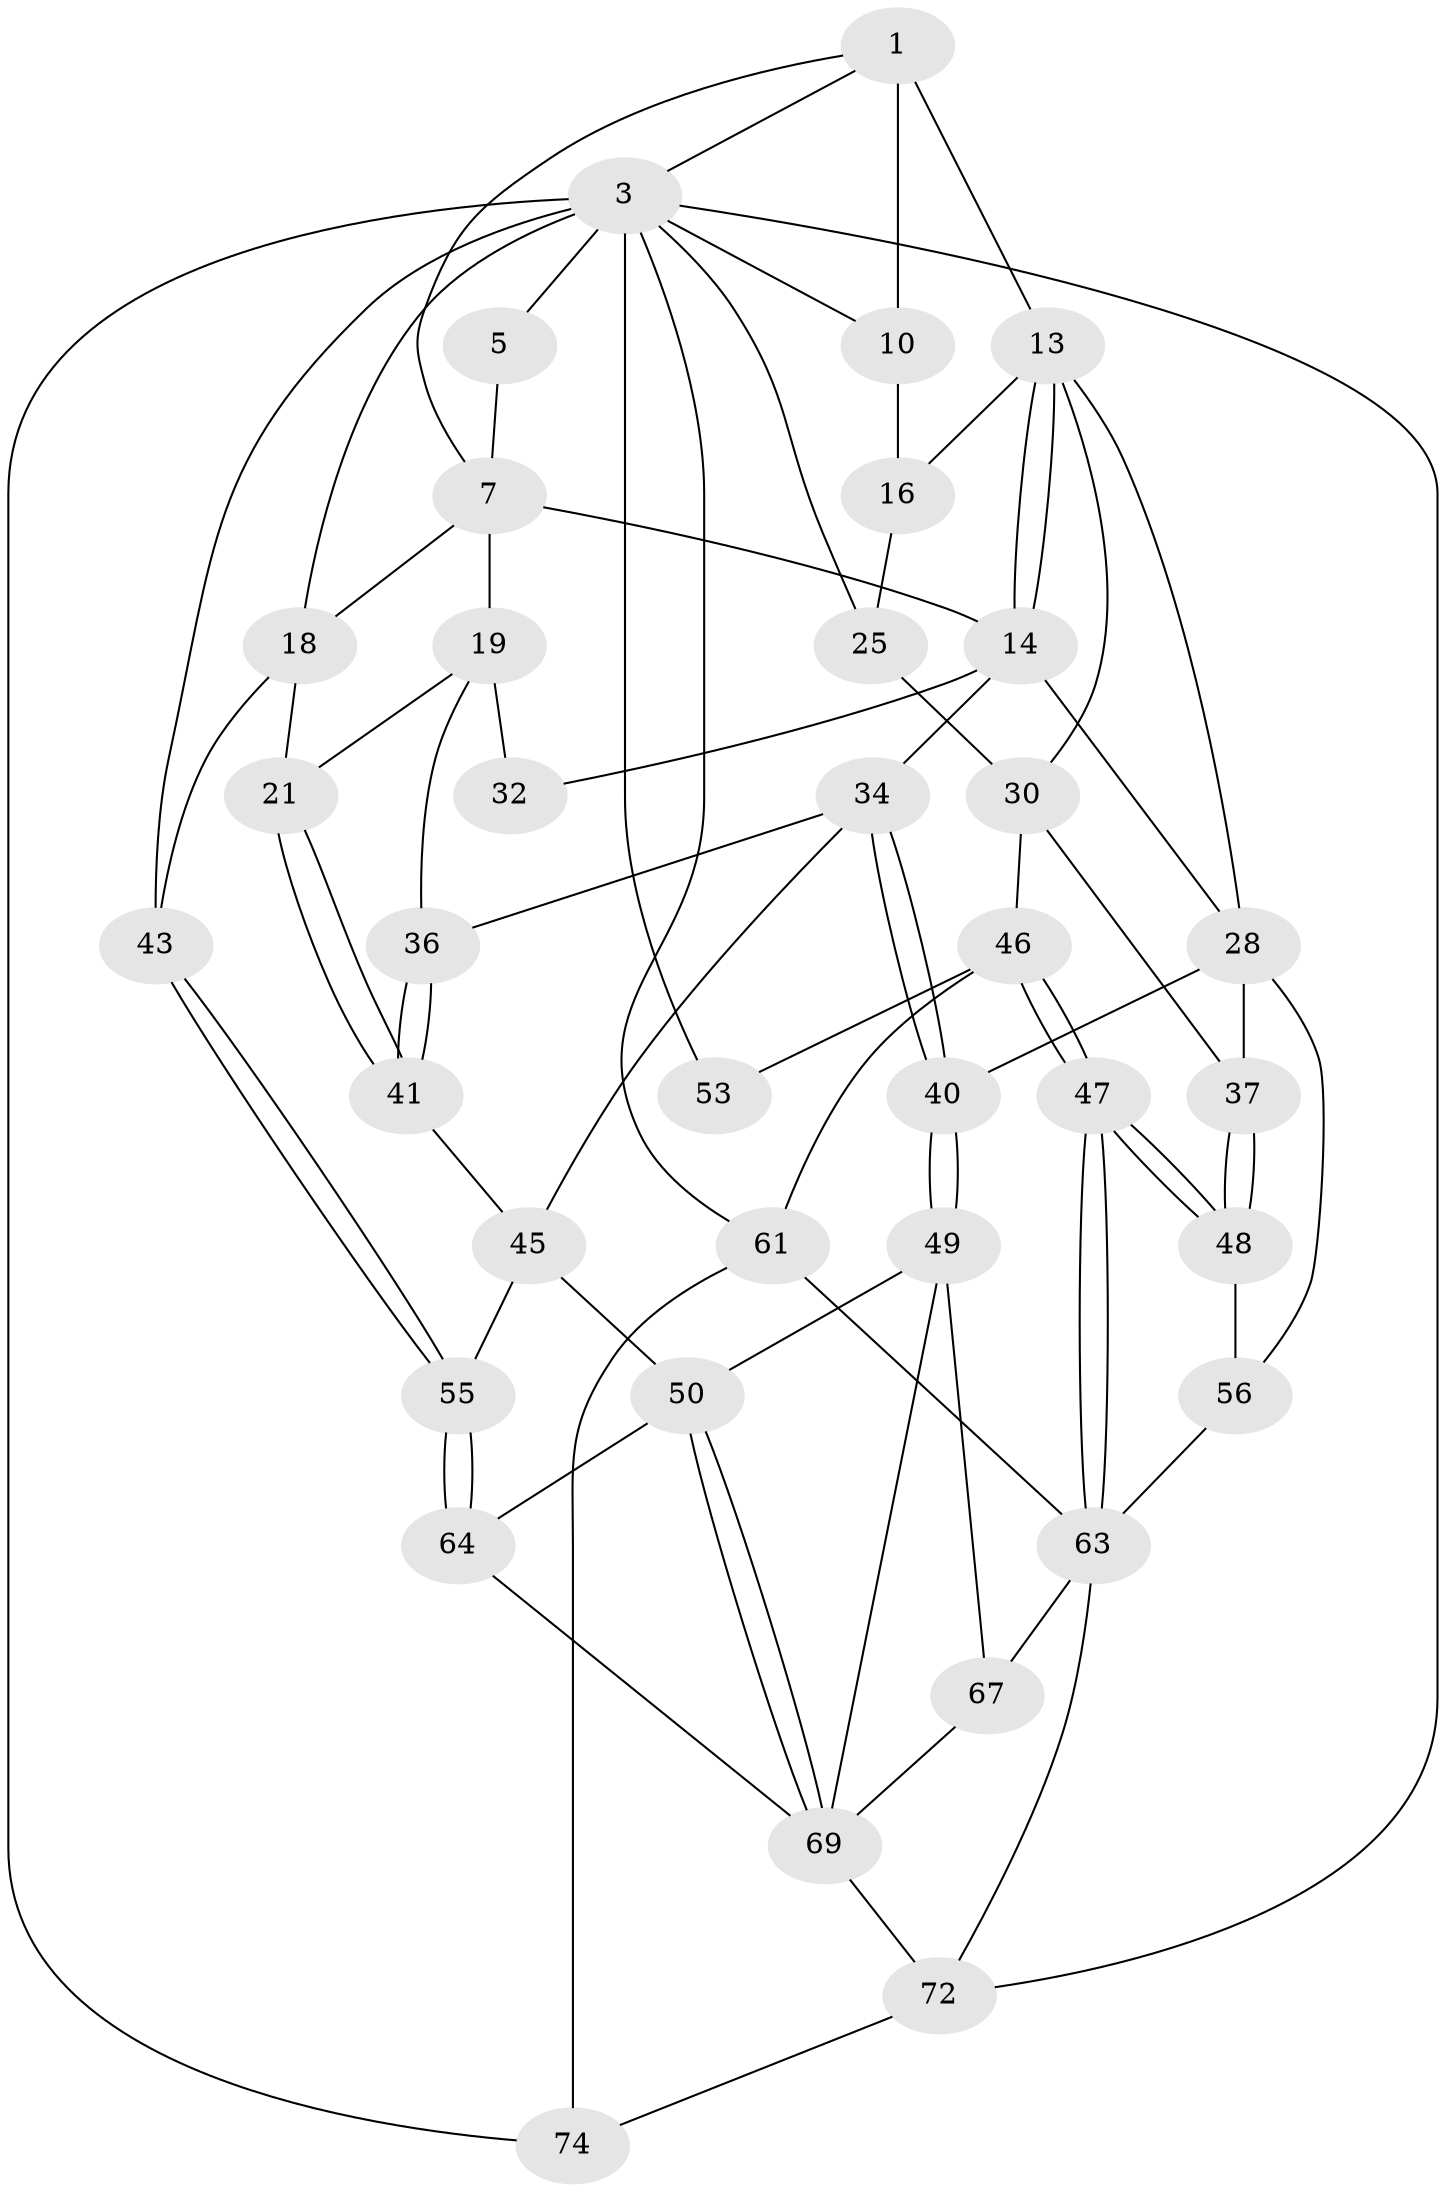 // original degree distribution, {3: 0.02702702702702703, 4: 0.24324324324324326, 6: 0.21621621621621623, 5: 0.5135135135135135}
// Generated by graph-tools (version 1.1) at 2025/17/03/09/25 04:17:12]
// undirected, 37 vertices, 81 edges
graph export_dot {
graph [start="1"]
  node [color=gray90,style=filled];
  1 [pos="+0.324993627830048+0.042271514738946546",super="+2+6"];
  3 [pos="+0+0",super="+4+23+44"];
  5 [pos="+0.1952174678153637+0.11121924769892753"];
  7 [pos="+0.29055026820601404+0.3398670358580766",super="+8"];
  10 [pos="+1+0",super="+11"];
  13 [pos="+0.5318949260921894+0.2807185957653371",super="+17"];
  14 [pos="+0.31016370543775085+0.3994743151530356",super="+15+29"];
  16 [pos="+0.8688052134877748+0.1669502085626433"];
  18 [pos="+0+0.21108119490591726",super="+22"];
  19 [pos="+0.10358446141846225+0.3692267529100256",super="+20"];
  21 [pos="+0+0.5392187724244667"];
  25 [pos="+0.9857687467865863+0.4776087029300177",super="+26"];
  28 [pos="+0.32934056188375+0.42143847820882196",super="+38"];
  30 [pos="+0.7155109246779084+0.4790229765426062",super="+31+42"];
  32 [pos="+0.20738528096796596+0.4189816794706419"];
  34 [pos="+0.28474333991586864+0.5766475862753213",super="+35"];
  36 [pos="+0.1410195524322673+0.5122422580030549"];
  37 [pos="+0.6073367634662984+0.5174975478641307"];
  40 [pos="+0.3120097610740118+0.6353026511101699"];
  41 [pos="+0.10216626804312398+0.6036873683952743"];
  43 [pos="+0+0.831007226055439"];
  45 [pos="+0.12330632436050666+0.6271017556124853",super="+52"];
  46 [pos="+0.7811733327184426+0.5832064099522298",super="+54"];
  47 [pos="+0.7077952630414295+0.7789310275056447"];
  48 [pos="+0.572553222074998+0.5680246883237458"];
  49 [pos="+0.2891516590224643+0.6943254781465711",super="+68"];
  50 [pos="+0.21828229934515425+0.7109350079007638",super="+51"];
  53 [pos="+1+0.6083434270206939",super="+59"];
  55 [pos="+0.02071697091101204+0.7624084424882336"];
  56 [pos="+0.5143237481182589+0.6287374371838508"];
  61 [pos="+0.7990438902484928+0.8609696533316475",super="+62"];
  63 [pos="+0.6969473841149616+0.8691139547918567",super="+65"];
  64 [pos="+0.1075456953120051+0.783805755055032"];
  67 [pos="+0.35570137938465546+0.8245776871650005"];
  69 [pos="+0.16169131886125734+0.8036543834943907",super="+70"];
  72 [pos="+0.021677361463772134+1",super="+73"];
  74 [pos="+0.6709043057020715+1"];
  1 -- 10 [weight=2];
  1 -- 3;
  1 -- 13;
  1 -- 7;
  3 -- 18;
  3 -- 5;
  3 -- 10;
  3 -- 74;
  3 -- 53 [weight=2];
  3 -- 25;
  3 -- 61;
  3 -- 72;
  3 -- 43;
  5 -- 7;
  7 -- 14;
  7 -- 18;
  7 -- 19;
  10 -- 16;
  13 -- 14;
  13 -- 14;
  13 -- 16;
  13 -- 28;
  13 -- 30;
  14 -- 32;
  14 -- 34;
  14 -- 28;
  16 -- 25;
  18 -- 43;
  18 -- 21;
  19 -- 32 [weight=2];
  19 -- 36;
  19 -- 21;
  21 -- 41;
  21 -- 41;
  25 -- 30 [weight=2];
  28 -- 40;
  28 -- 56;
  28 -- 37;
  30 -- 37;
  30 -- 46;
  34 -- 40;
  34 -- 40;
  34 -- 36;
  34 -- 45;
  36 -- 41;
  36 -- 41;
  37 -- 48;
  37 -- 48;
  40 -- 49;
  40 -- 49;
  41 -- 45;
  43 -- 55;
  43 -- 55;
  45 -- 55;
  45 -- 50;
  46 -- 47;
  46 -- 47;
  46 -- 61;
  46 -- 53 [weight=2];
  47 -- 48;
  47 -- 48;
  47 -- 63;
  47 -- 63;
  48 -- 56;
  49 -- 50;
  49 -- 67;
  49 -- 69;
  50 -- 69;
  50 -- 69;
  50 -- 64;
  55 -- 64;
  55 -- 64;
  56 -- 63;
  61 -- 74;
  61 -- 63;
  63 -- 67;
  63 -- 72;
  64 -- 69;
  67 -- 69;
  69 -- 72;
  72 -- 74;
}
